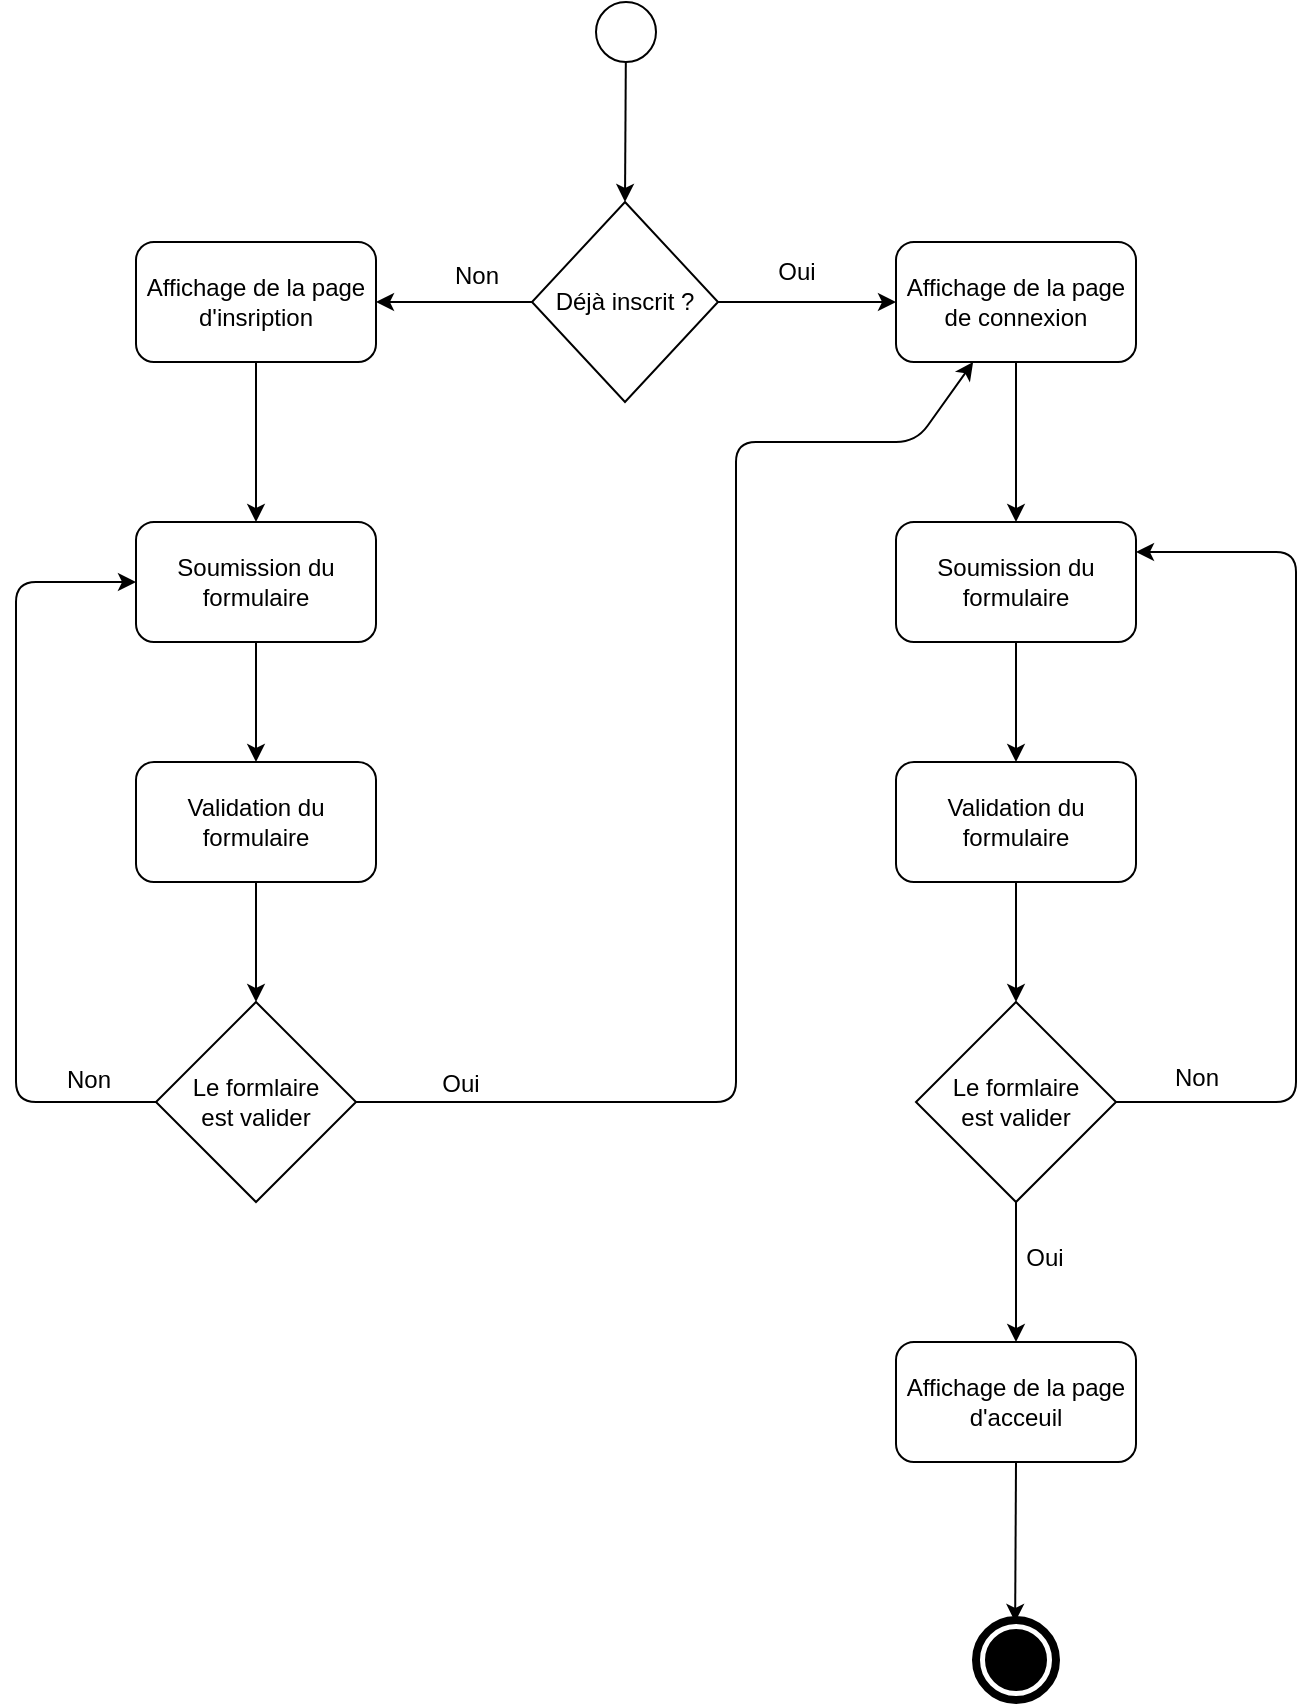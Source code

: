 <mxfile>
    <diagram id="T0aTAtpO7ibxTo7qIHbH" name="Page-1">
        <mxGraphModel dx="1189" dy="734" grid="1" gridSize="10" guides="1" tooltips="1" connect="1" arrows="1" fold="1" page="1" pageScale="1" pageWidth="850" pageHeight="1100" math="0" shadow="0">
            <root>
                <mxCell id="0"/>
                <mxCell id="1" parent="0"/>
                <mxCell id="3" style="edgeStyle=none;html=1;entryX=0.5;entryY=0;entryDx=0;entryDy=0;" edge="1" parent="1" source="2" target="5">
                    <mxGeometry relative="1" as="geometry">
                        <mxPoint x="215" y="200.0" as="targetPoint"/>
                    </mxGeometry>
                </mxCell>
                <mxCell id="2" value="" style="ellipse;whiteSpace=wrap;html=1;aspect=fixed;" parent="1" vertex="1">
                    <mxGeometry x="410" y="60" width="30" height="30" as="geometry"/>
                </mxCell>
                <mxCell id="6" style="edgeStyle=none;html=1;" edge="1" parent="1" source="5" target="7">
                    <mxGeometry relative="1" as="geometry">
                        <mxPoint x="560" y="210.0" as="targetPoint"/>
                    </mxGeometry>
                </mxCell>
                <mxCell id="9" style="edgeStyle=none;html=1;" edge="1" parent="1" source="5">
                    <mxGeometry relative="1" as="geometry">
                        <mxPoint x="300" y="210.0" as="targetPoint"/>
                    </mxGeometry>
                </mxCell>
                <mxCell id="5" value="Déjà inscrit ?" style="rhombus;whiteSpace=wrap;html=1;" vertex="1" parent="1">
                    <mxGeometry x="378" y="160" width="93" height="100" as="geometry"/>
                </mxCell>
                <mxCell id="12" style="edgeStyle=none;html=1;exitX=0.5;exitY=1;exitDx=0;exitDy=0;" edge="1" parent="1" source="7">
                    <mxGeometry relative="1" as="geometry">
                        <mxPoint x="620" y="320.0" as="targetPoint"/>
                    </mxGeometry>
                </mxCell>
                <mxCell id="7" value="Affichage de la page de connexion" style="rounded=1;whiteSpace=wrap;html=1;" vertex="1" parent="1">
                    <mxGeometry x="560" y="180.0" width="120" height="60" as="geometry"/>
                </mxCell>
                <mxCell id="8" value="Oui" style="text;html=1;align=center;verticalAlign=middle;resizable=0;points=[];autosize=1;strokeColor=none;fillColor=none;" vertex="1" parent="1">
                    <mxGeometry x="490" y="180" width="40" height="30" as="geometry"/>
                </mxCell>
                <mxCell id="10" value="Affichage de la page d'insription" style="rounded=1;whiteSpace=wrap;html=1;" vertex="1" parent="1">
                    <mxGeometry x="180" y="180.0" width="120" height="60" as="geometry"/>
                </mxCell>
                <mxCell id="11" value="Non" style="text;html=1;align=center;verticalAlign=middle;resizable=0;points=[];autosize=1;strokeColor=none;fillColor=none;" vertex="1" parent="1">
                    <mxGeometry x="325" y="182" width="50" height="30" as="geometry"/>
                </mxCell>
                <mxCell id="14" style="edgeStyle=none;html=1;exitX=0.5;exitY=1;exitDx=0;exitDy=0;" edge="1" parent="1" source="13">
                    <mxGeometry relative="1" as="geometry">
                        <mxPoint x="620" y="440" as="targetPoint"/>
                    </mxGeometry>
                </mxCell>
                <mxCell id="13" value="Soumission du formulaire" style="rounded=1;whiteSpace=wrap;html=1;" vertex="1" parent="1">
                    <mxGeometry x="560" y="320.0" width="120" height="60" as="geometry"/>
                </mxCell>
                <mxCell id="16" style="edgeStyle=none;html=1;exitX=0.5;exitY=1;exitDx=0;exitDy=0;" edge="1" parent="1" source="15">
                    <mxGeometry relative="1" as="geometry">
                        <mxPoint x="620" y="560" as="targetPoint"/>
                    </mxGeometry>
                </mxCell>
                <mxCell id="15" value="Validation du formulaire" style="rounded=1;whiteSpace=wrap;html=1;" vertex="1" parent="1">
                    <mxGeometry x="560" y="440.0" width="120" height="60" as="geometry"/>
                </mxCell>
                <mxCell id="18" style="edgeStyle=none;html=1;entryX=1;entryY=0.25;entryDx=0;entryDy=0;" edge="1" parent="1" source="17" target="13">
                    <mxGeometry relative="1" as="geometry">
                        <mxPoint x="760" y="340.0" as="targetPoint"/>
                        <Array as="points">
                            <mxPoint x="760" y="610"/>
                            <mxPoint x="760" y="335"/>
                        </Array>
                    </mxGeometry>
                </mxCell>
                <mxCell id="29" style="edgeStyle=none;html=1;exitX=0.5;exitY=1;exitDx=0;exitDy=0;" edge="1" parent="1" source="17" target="20">
                    <mxGeometry relative="1" as="geometry"/>
                </mxCell>
                <mxCell id="17" value="Le formlaire &lt;br&gt;est valider" style="rhombus;whiteSpace=wrap;html=1;" vertex="1" parent="1">
                    <mxGeometry x="570" y="560" width="100" height="100" as="geometry"/>
                </mxCell>
                <mxCell id="19" value="Non" style="text;html=1;align=center;verticalAlign=middle;resizable=0;points=[];autosize=1;strokeColor=none;fillColor=none;" vertex="1" parent="1">
                    <mxGeometry x="685" y="583" width="50" height="30" as="geometry"/>
                </mxCell>
                <mxCell id="36" style="edgeStyle=none;html=1;exitX=0.5;exitY=1;exitDx=0;exitDy=0;" edge="1" parent="1" source="20">
                    <mxGeometry relative="1" as="geometry">
                        <mxPoint x="619.571" y="870" as="targetPoint"/>
                    </mxGeometry>
                </mxCell>
                <mxCell id="20" value="Affichage de la page d'acceuil" style="rounded=1;whiteSpace=wrap;html=1;" vertex="1" parent="1">
                    <mxGeometry x="560" y="730.0" width="120" height="60" as="geometry"/>
                </mxCell>
                <mxCell id="23" style="edgeStyle=none;html=1;exitX=0.5;exitY=1;exitDx=0;exitDy=0;" edge="1" parent="1">
                    <mxGeometry relative="1" as="geometry">
                        <mxPoint x="240" y="320.0" as="targetPoint"/>
                        <mxPoint x="240" y="240.0" as="sourcePoint"/>
                    </mxGeometry>
                </mxCell>
                <mxCell id="24" style="edgeStyle=none;html=1;exitX=0.5;exitY=1;exitDx=0;exitDy=0;" edge="1" source="26" parent="1">
                    <mxGeometry relative="1" as="geometry">
                        <mxPoint x="240" y="440" as="targetPoint"/>
                    </mxGeometry>
                </mxCell>
                <mxCell id="25" style="edgeStyle=none;html=1;exitX=0.5;exitY=1;exitDx=0;exitDy=0;" edge="1" source="27" parent="1">
                    <mxGeometry relative="1" as="geometry">
                        <mxPoint x="240" y="560" as="targetPoint"/>
                    </mxGeometry>
                </mxCell>
                <mxCell id="26" value="Soumission du formulaire" style="rounded=1;whiteSpace=wrap;html=1;" vertex="1" parent="1">
                    <mxGeometry x="180" y="320.0" width="120" height="60" as="geometry"/>
                </mxCell>
                <mxCell id="27" value="Validation du formulaire" style="rounded=1;whiteSpace=wrap;html=1;" vertex="1" parent="1">
                    <mxGeometry x="180" y="440.0" width="120" height="60" as="geometry"/>
                </mxCell>
                <mxCell id="31" style="edgeStyle=none;html=1;entryX=0;entryY=0.5;entryDx=0;entryDy=0;" edge="1" parent="1" source="28" target="26">
                    <mxGeometry relative="1" as="geometry">
                        <Array as="points">
                            <mxPoint x="120" y="610"/>
                            <mxPoint x="120" y="350"/>
                        </Array>
                    </mxGeometry>
                </mxCell>
                <mxCell id="32" style="edgeStyle=none;html=1;exitX=1;exitY=0.5;exitDx=0;exitDy=0;" edge="1" parent="1" source="28" target="7">
                    <mxGeometry relative="1" as="geometry">
                        <Array as="points">
                            <mxPoint x="480" y="610"/>
                            <mxPoint x="480" y="280"/>
                            <mxPoint x="570" y="280"/>
                        </Array>
                    </mxGeometry>
                </mxCell>
                <mxCell id="28" value="Le formlaire &lt;br&gt;est valider" style="rhombus;whiteSpace=wrap;html=1;" vertex="1" parent="1">
                    <mxGeometry x="190" y="560" width="100" height="100" as="geometry"/>
                </mxCell>
                <mxCell id="30" value="Oui" style="text;html=1;align=center;verticalAlign=middle;resizable=0;points=[];autosize=1;strokeColor=none;fillColor=none;" vertex="1" parent="1">
                    <mxGeometry x="614" y="673" width="40" height="30" as="geometry"/>
                </mxCell>
                <mxCell id="33" value="Oui" style="text;html=1;align=center;verticalAlign=middle;resizable=0;points=[];autosize=1;strokeColor=none;fillColor=none;" vertex="1" parent="1">
                    <mxGeometry x="322" y="586" width="40" height="30" as="geometry"/>
                </mxCell>
                <mxCell id="34" value="Non" style="text;html=1;align=center;verticalAlign=middle;resizable=0;points=[];autosize=1;strokeColor=none;fillColor=none;" vertex="1" parent="1">
                    <mxGeometry x="131" y="584" width="50" height="30" as="geometry"/>
                </mxCell>
                <mxCell id="35" value="" style="ellipse;whiteSpace=wrap;html=1;aspect=fixed;strokeColor=#000000;fillColor=#FFFFFF;strokeWidth=4;" vertex="1" parent="1">
                    <mxGeometry x="600" y="869" width="40" height="40" as="geometry"/>
                </mxCell>
                <mxCell id="37" value="" style="ellipse;whiteSpace=wrap;html=1;aspect=fixed;strokeColor=#000000;fillColor=#000000;" vertex="1" parent="1">
                    <mxGeometry x="605" y="874" width="30" height="30" as="geometry"/>
                </mxCell>
            </root>
        </mxGraphModel>
    </diagram>
</mxfile>